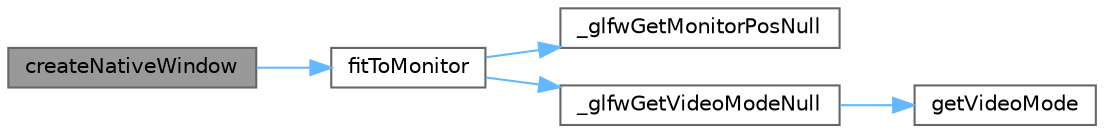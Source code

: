 digraph "createNativeWindow"
{
 // LATEX_PDF_SIZE
  bgcolor="transparent";
  edge [fontname=Helvetica,fontsize=10,labelfontname=Helvetica,labelfontsize=10];
  node [fontname=Helvetica,fontsize=10,shape=box,height=0.2,width=0.4];
  rankdir="LR";
  Node1 [id="Node000001",label="createNativeWindow",height=0.2,width=0.4,color="gray40", fillcolor="grey60", style="filled", fontcolor="black",tooltip=" "];
  Node1 -> Node2 [id="edge5_Node000001_Node000002",color="steelblue1",style="solid",tooltip=" "];
  Node2 [id="Node000002",label="fitToMonitor",height=0.2,width=0.4,color="grey40", fillcolor="white", style="filled",URL="$null__window_8c.html#a581260e891bb8cf0f8465d425bcc08c3",tooltip=" "];
  Node2 -> Node3 [id="edge6_Node000002_Node000003",color="steelblue1",style="solid",tooltip=" "];
  Node3 [id="Node000003",label="_glfwGetMonitorPosNull",height=0.2,width=0.4,color="grey40", fillcolor="white", style="filled",URL="$null__monitor_8c.html#a1e81eddc13231e54342eff02726e8728",tooltip=" "];
  Node2 -> Node4 [id="edge7_Node000002_Node000004",color="steelblue1",style="solid",tooltip=" "];
  Node4 [id="Node000004",label="_glfwGetVideoModeNull",height=0.2,width=0.4,color="grey40", fillcolor="white", style="filled",URL="$null__monitor_8c.html#a6f9dd05ee754adef259c4b6dbad8a97f",tooltip=" "];
  Node4 -> Node5 [id="edge8_Node000004_Node000005",color="steelblue1",style="solid",tooltip=" "];
  Node5 [id="Node000005",label="getVideoMode",height=0.2,width=0.4,color="grey40", fillcolor="white", style="filled",URL="$null__monitor_8c.html#a4cfef5a27855e8f62e3d54c62117200b",tooltip=" "];
}
